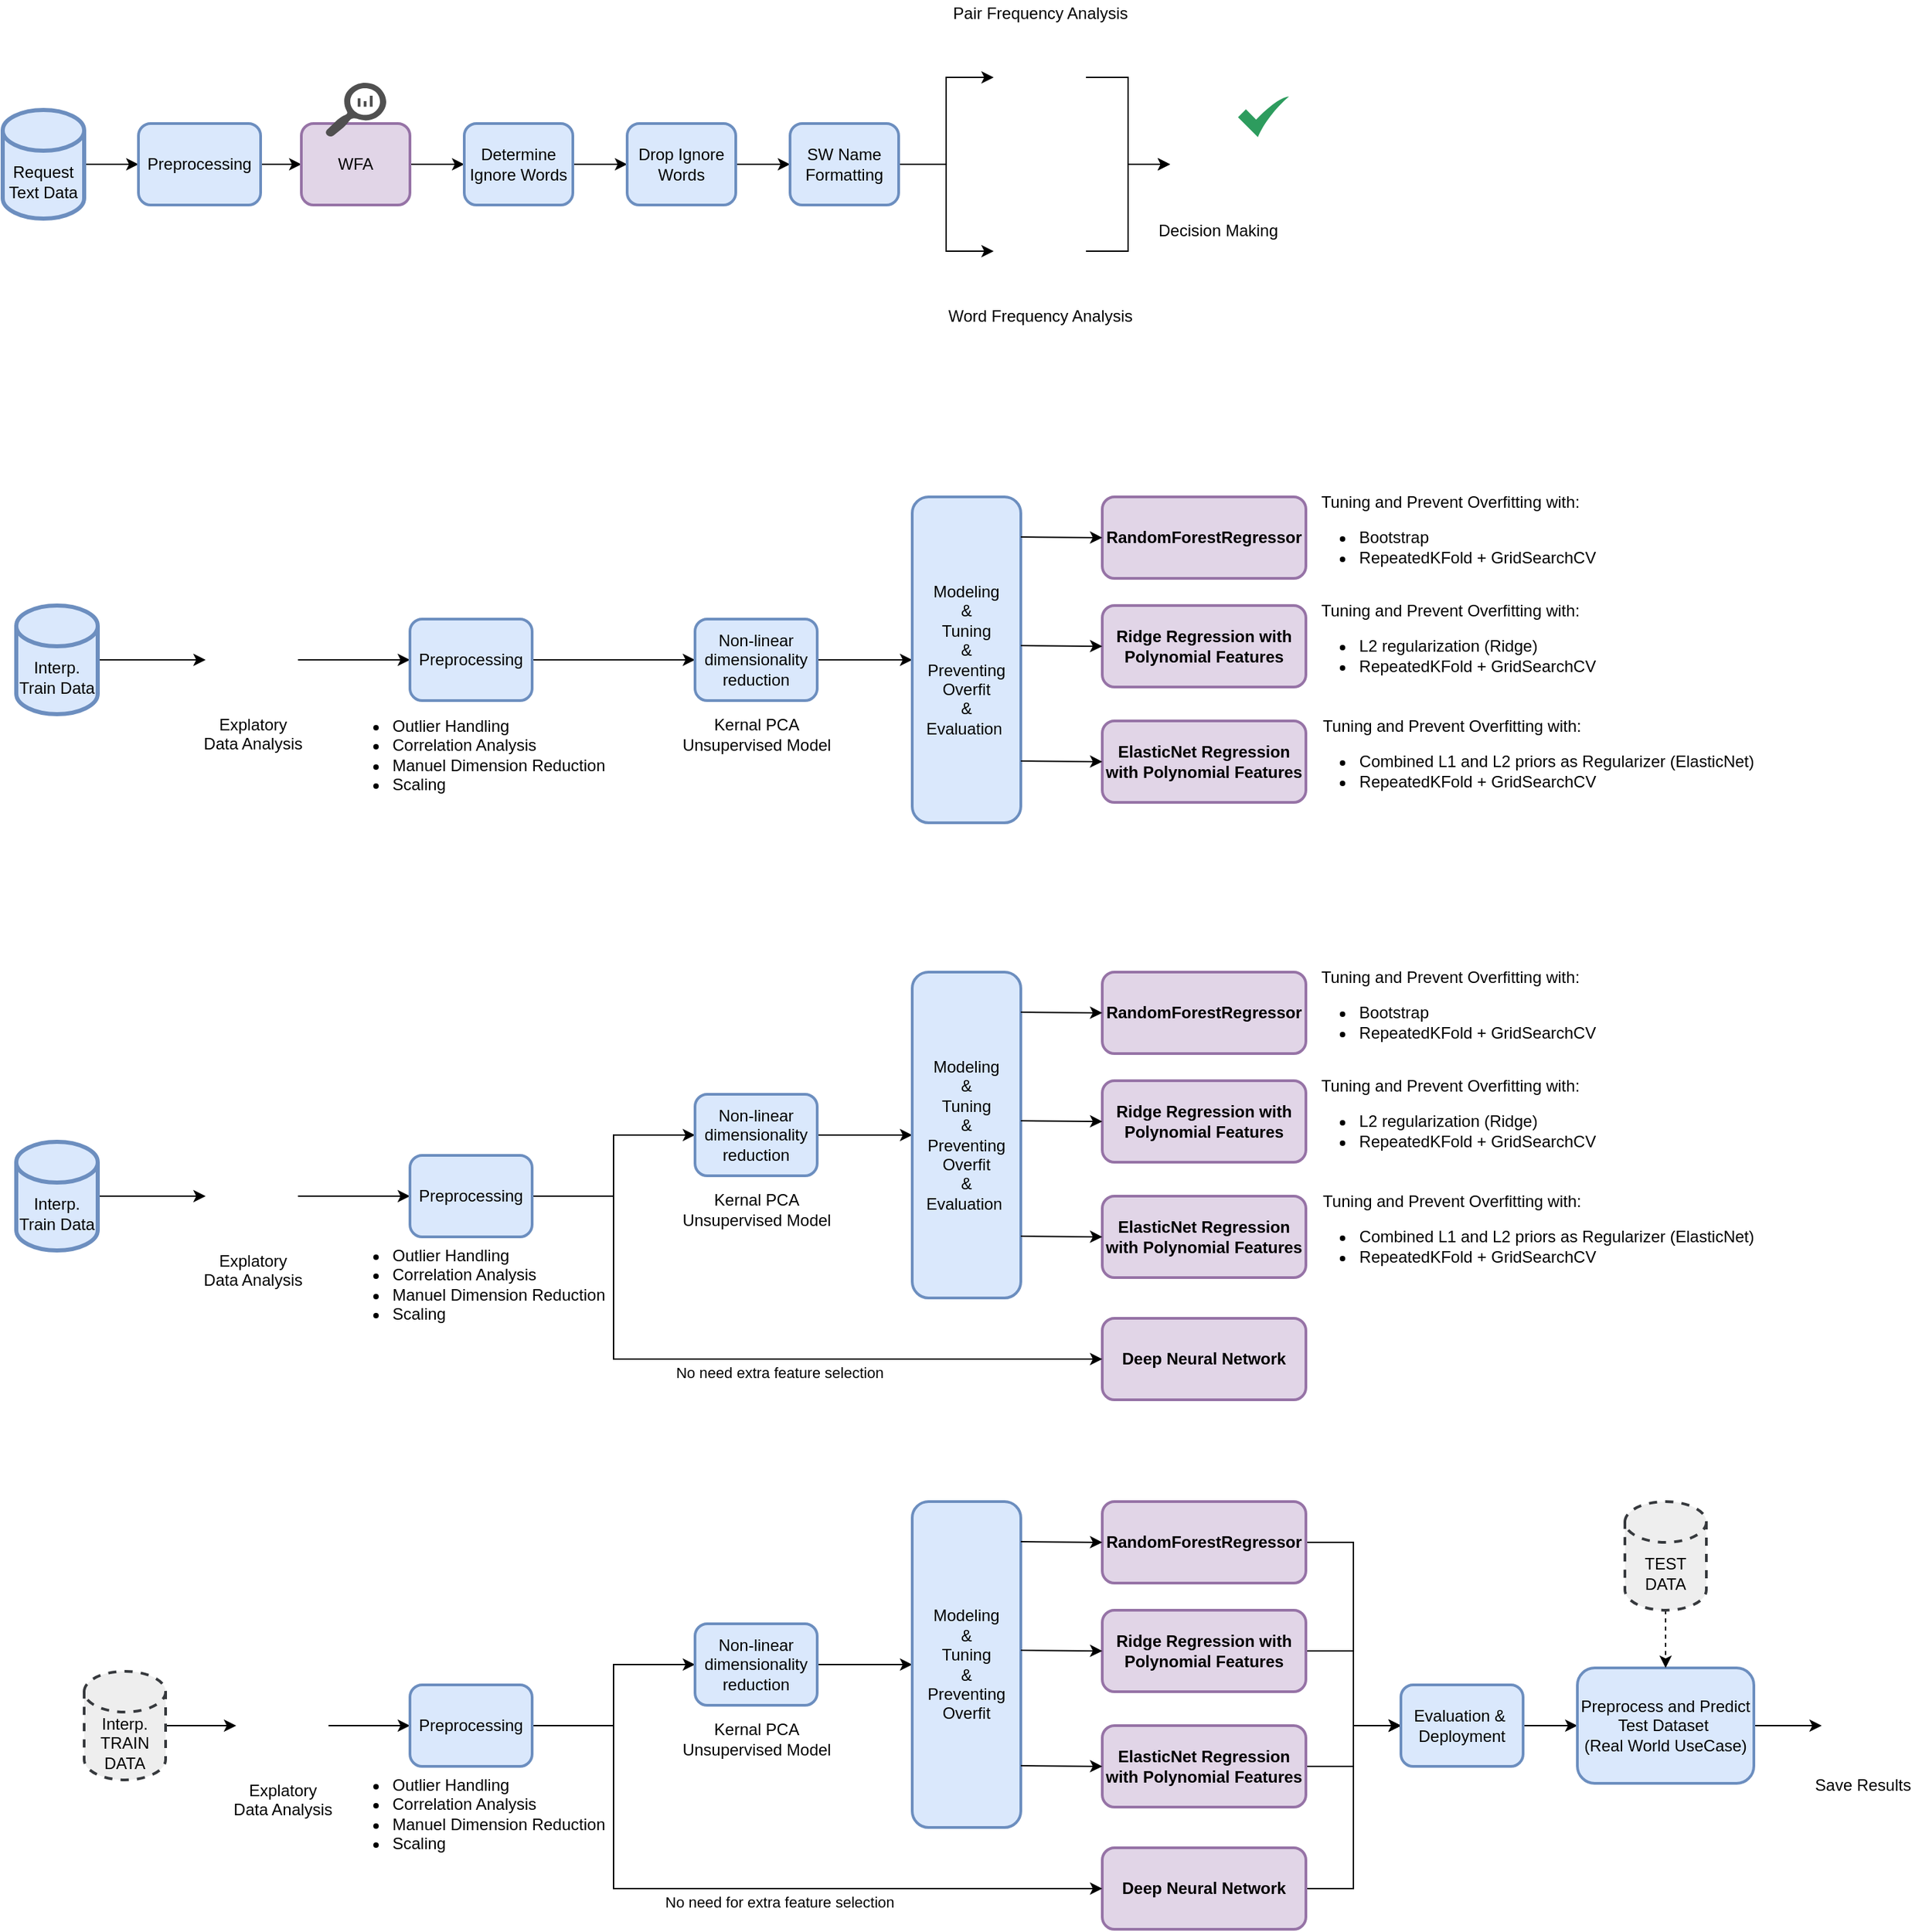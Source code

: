 <mxfile version="15.7.3" type="github">
  <diagram id="saU4nzAp2ynHYXPzJVBw" name="Page-1">
    <mxGraphModel dx="1501" dy="930" grid="1" gridSize="10" guides="1" tooltips="1" connect="1" arrows="1" fold="1" page="1" pageScale="1" pageWidth="827" pageHeight="1169" math="0" shadow="0">
      <root>
        <mxCell id="0" />
        <mxCell id="1" parent="0" />
        <mxCell id="hrQuTuV2ZlKwB52n8Fv6-2" style="edgeStyle=orthogonalEdgeStyle;rounded=0;orthogonalLoop=1;jettySize=auto;html=1;exitX=1;exitY=0.5;exitDx=0;exitDy=0;entryX=0;entryY=0.5;entryDx=0;entryDy=0;exitPerimeter=0;" edge="1" parent="1" source="hrQuTuV2ZlKwB52n8Fv6-14" target="hrQuTuV2ZlKwB52n8Fv6-4">
          <mxGeometry relative="1" as="geometry">
            <mxPoint x="130" y="270" as="sourcePoint" />
          </mxGeometry>
        </mxCell>
        <mxCell id="hrQuTuV2ZlKwB52n8Fv6-3" style="edgeStyle=orthogonalEdgeStyle;rounded=0;orthogonalLoop=1;jettySize=auto;html=1;exitX=1;exitY=0.5;exitDx=0;exitDy=0;entryX=0;entryY=0.5;entryDx=0;entryDy=0;" edge="1" parent="1" source="hrQuTuV2ZlKwB52n8Fv6-4" target="hrQuTuV2ZlKwB52n8Fv6-6">
          <mxGeometry relative="1" as="geometry" />
        </mxCell>
        <mxCell id="hrQuTuV2ZlKwB52n8Fv6-4" value="Preprocessing" style="rounded=1;whiteSpace=wrap;html=1;fillColor=#dae8fc;strokeColor=#6c8ebf;strokeWidth=2;" vertex="1" parent="1">
          <mxGeometry x="140" y="240" width="90" height="60" as="geometry" />
        </mxCell>
        <mxCell id="hrQuTuV2ZlKwB52n8Fv6-5" style="edgeStyle=orthogonalEdgeStyle;rounded=0;orthogonalLoop=1;jettySize=auto;html=1;exitX=1;exitY=0.5;exitDx=0;exitDy=0;entryX=0;entryY=0.5;entryDx=0;entryDy=0;" edge="1" parent="1" source="hrQuTuV2ZlKwB52n8Fv6-6" target="hrQuTuV2ZlKwB52n8Fv6-8">
          <mxGeometry relative="1" as="geometry" />
        </mxCell>
        <mxCell id="hrQuTuV2ZlKwB52n8Fv6-6" value="WFA" style="rounded=1;whiteSpace=wrap;html=1;strokeWidth=2;fillColor=#e1d5e7;strokeColor=#9673a6;" vertex="1" parent="1">
          <mxGeometry x="260" y="240" width="80" height="60" as="geometry" />
        </mxCell>
        <mxCell id="hrQuTuV2ZlKwB52n8Fv6-7" style="edgeStyle=orthogonalEdgeStyle;rounded=0;orthogonalLoop=1;jettySize=auto;html=1;exitX=1;exitY=0.5;exitDx=0;exitDy=0;entryX=0;entryY=0.5;entryDx=0;entryDy=0;" edge="1" parent="1" source="hrQuTuV2ZlKwB52n8Fv6-8" target="hrQuTuV2ZlKwB52n8Fv6-10">
          <mxGeometry relative="1" as="geometry" />
        </mxCell>
        <mxCell id="hrQuTuV2ZlKwB52n8Fv6-8" value="Determine Ignore Words" style="rounded=1;whiteSpace=wrap;html=1;strokeWidth=2;fillColor=#dae8fc;strokeColor=#6c8ebf;" vertex="1" parent="1">
          <mxGeometry x="380" y="240" width="80" height="60" as="geometry" />
        </mxCell>
        <mxCell id="hrQuTuV2ZlKwB52n8Fv6-9" style="edgeStyle=orthogonalEdgeStyle;rounded=0;orthogonalLoop=1;jettySize=auto;html=1;exitX=1;exitY=0.5;exitDx=0;exitDy=0;entryX=0;entryY=0.5;entryDx=0;entryDy=0;" edge="1" parent="1" source="hrQuTuV2ZlKwB52n8Fv6-10" target="hrQuTuV2ZlKwB52n8Fv6-13">
          <mxGeometry relative="1" as="geometry" />
        </mxCell>
        <mxCell id="hrQuTuV2ZlKwB52n8Fv6-10" value="Drop Ignore Words" style="rounded=1;whiteSpace=wrap;html=1;strokeWidth=2;fillColor=#dae8fc;strokeColor=#6c8ebf;" vertex="1" parent="1">
          <mxGeometry x="500" y="240" width="80" height="60" as="geometry" />
        </mxCell>
        <mxCell id="hrQuTuV2ZlKwB52n8Fv6-11" style="edgeStyle=orthogonalEdgeStyle;rounded=0;orthogonalLoop=1;jettySize=auto;html=1;exitX=1;exitY=0.5;exitDx=0;exitDy=0;entryX=0;entryY=0.5;entryDx=0;entryDy=0;" edge="1" parent="1" source="hrQuTuV2ZlKwB52n8Fv6-13" target="hrQuTuV2ZlKwB52n8Fv6-20">
          <mxGeometry relative="1" as="geometry" />
        </mxCell>
        <mxCell id="hrQuTuV2ZlKwB52n8Fv6-12" style="edgeStyle=orthogonalEdgeStyle;rounded=0;orthogonalLoop=1;jettySize=auto;html=1;exitX=1;exitY=0.5;exitDx=0;exitDy=0;entryX=0;entryY=0.5;entryDx=0;entryDy=0;" edge="1" parent="1" source="hrQuTuV2ZlKwB52n8Fv6-13" target="hrQuTuV2ZlKwB52n8Fv6-17">
          <mxGeometry relative="1" as="geometry" />
        </mxCell>
        <mxCell id="hrQuTuV2ZlKwB52n8Fv6-13" value="&lt;span style=&quot;text-align: left&quot;&gt;SW Name Formatting&lt;/span&gt;" style="rounded=1;whiteSpace=wrap;html=1;strokeWidth=2;fillColor=#dae8fc;strokeColor=#6c8ebf;" vertex="1" parent="1">
          <mxGeometry x="620" y="240" width="80" height="60" as="geometry" />
        </mxCell>
        <mxCell id="hrQuTuV2ZlKwB52n8Fv6-14" value="Request Text Data" style="shape=cylinder3;whiteSpace=wrap;html=1;boundedLbl=1;backgroundOutline=1;size=15;fillColor=#dae8fc;strokeColor=#6c8ebf;strokeWidth=3;" vertex="1" parent="1">
          <mxGeometry x="40" y="230" width="60" height="80" as="geometry" />
        </mxCell>
        <mxCell id="hrQuTuV2ZlKwB52n8Fv6-15" value="" style="pointerEvents=1;shadow=0;dashed=0;html=1;strokeColor=none;labelPosition=center;verticalLabelPosition=bottom;verticalAlign=top;align=center;fillColor=#505050;shape=mxgraph.mscae.oms.log_search" vertex="1" parent="1">
          <mxGeometry x="277.5" y="210" width="45" height="40" as="geometry" />
        </mxCell>
        <mxCell id="hrQuTuV2ZlKwB52n8Fv6-16" style="edgeStyle=orthogonalEdgeStyle;rounded=0;orthogonalLoop=1;jettySize=auto;html=1;exitX=1;exitY=0.5;exitDx=0;exitDy=0;entryX=0;entryY=0.5;entryDx=0;entryDy=0;" edge="1" parent="1" source="hrQuTuV2ZlKwB52n8Fv6-17" target="hrQuTuV2ZlKwB52n8Fv6-18">
          <mxGeometry relative="1" as="geometry" />
        </mxCell>
        <mxCell id="hrQuTuV2ZlKwB52n8Fv6-17" value="Word Frequency Analysis" style="shape=image;html=1;verticalAlign=top;verticalLabelPosition=bottom;labelBackgroundColor=#ffffff;imageAspect=0;aspect=fixed;image=https://cdn1.iconfinder.com/data/icons/prettyoffice8/128/Bar-chart.png;strokeWidth=1;" vertex="1" parent="1">
          <mxGeometry x="770" y="300" width="68" height="68" as="geometry" />
        </mxCell>
        <mxCell id="hrQuTuV2ZlKwB52n8Fv6-18" value="Decision Making" style="shape=image;html=1;verticalAlign=top;verticalLabelPosition=bottom;labelBackgroundColor=#ffffff;imageAspect=0;aspect=fixed;image=https://cdn0.iconfinder.com/data/icons/business-startup-10/50/16-128.png;" vertex="1" parent="1">
          <mxGeometry x="900" y="235" width="70" height="70" as="geometry" />
        </mxCell>
        <mxCell id="hrQuTuV2ZlKwB52n8Fv6-19" style="edgeStyle=orthogonalEdgeStyle;rounded=0;orthogonalLoop=1;jettySize=auto;html=1;exitX=1;exitY=0.5;exitDx=0;exitDy=0;" edge="1" parent="1" source="hrQuTuV2ZlKwB52n8Fv6-20" target="hrQuTuV2ZlKwB52n8Fv6-18">
          <mxGeometry relative="1" as="geometry" />
        </mxCell>
        <mxCell id="hrQuTuV2ZlKwB52n8Fv6-20" value="" style="shape=image;html=1;verticalAlign=top;verticalLabelPosition=bottom;labelBackgroundColor=#ffffff;imageAspect=0;aspect=fixed;image=https://cdn1.iconfinder.com/data/icons/prettyoffice8/128/Bar-chart.png" vertex="1" parent="1">
          <mxGeometry x="770" y="172" width="68" height="68" as="geometry" />
        </mxCell>
        <mxCell id="hrQuTuV2ZlKwB52n8Fv6-21" value="&lt;span style=&quot;background-color: rgb(255 , 255 , 255)&quot;&gt;Pair Frequency Analysis&lt;/span&gt;" style="text;html=1;align=center;verticalAlign=middle;resizable=0;points=[];autosize=1;strokeColor=none;fillColor=none;" vertex="1" parent="1">
          <mxGeometry x="734" y="149" width="140" height="20" as="geometry" />
        </mxCell>
        <mxCell id="hrQuTuV2ZlKwB52n8Fv6-22" value="" style="html=1;aspect=fixed;strokeColor=none;shadow=0;align=center;verticalAlign=top;fillColor=#2D9C5E;shape=mxgraph.gcp2.check" vertex="1" parent="1">
          <mxGeometry x="950" y="220" width="37.5" height="30" as="geometry" />
        </mxCell>
        <mxCell id="hrQuTuV2ZlKwB52n8Fv6-25" style="edgeStyle=orthogonalEdgeStyle;rounded=0;orthogonalLoop=1;jettySize=auto;html=1;exitX=1;exitY=0.5;exitDx=0;exitDy=0;exitPerimeter=0;entryX=0;entryY=0.5;entryDx=0;entryDy=0;" edge="1" parent="1" source="hrQuTuV2ZlKwB52n8Fv6-23" target="hrQuTuV2ZlKwB52n8Fv6-24">
          <mxGeometry relative="1" as="geometry" />
        </mxCell>
        <mxCell id="hrQuTuV2ZlKwB52n8Fv6-23" value="Interp.&lt;br&gt;Train Data" style="shape=cylinder3;whiteSpace=wrap;html=1;boundedLbl=1;backgroundOutline=1;size=15;fillColor=#dae8fc;strokeColor=#6c8ebf;strokeWidth=3;" vertex="1" parent="1">
          <mxGeometry x="50" y="990" width="60" height="80" as="geometry" />
        </mxCell>
        <mxCell id="hrQuTuV2ZlKwB52n8Fv6-27" style="edgeStyle=orthogonalEdgeStyle;rounded=0;orthogonalLoop=1;jettySize=auto;html=1;exitX=1;exitY=0.5;exitDx=0;exitDy=0;entryX=0;entryY=0.5;entryDx=0;entryDy=0;" edge="1" parent="1" source="hrQuTuV2ZlKwB52n8Fv6-24" target="hrQuTuV2ZlKwB52n8Fv6-26">
          <mxGeometry relative="1" as="geometry" />
        </mxCell>
        <mxCell id="hrQuTuV2ZlKwB52n8Fv6-24" value="Explatory &lt;br&gt;Data Analysis" style="shape=image;html=1;verticalAlign=top;verticalLabelPosition=bottom;labelBackgroundColor=#ffffff;imageAspect=0;aspect=fixed;image=https://cdn1.iconfinder.com/data/icons/prettyoffice8/128/Bar-chart.png;strokeWidth=1;" vertex="1" parent="1">
          <mxGeometry x="189.5" y="996" width="68" height="68" as="geometry" />
        </mxCell>
        <mxCell id="hrQuTuV2ZlKwB52n8Fv6-33" style="edgeStyle=orthogonalEdgeStyle;rounded=0;orthogonalLoop=1;jettySize=auto;html=1;exitX=1;exitY=0.5;exitDx=0;exitDy=0;" edge="1" parent="1" source="hrQuTuV2ZlKwB52n8Fv6-26" target="hrQuTuV2ZlKwB52n8Fv6-30">
          <mxGeometry relative="1" as="geometry" />
        </mxCell>
        <mxCell id="hrQuTuV2ZlKwB52n8Fv6-26" value="Preprocessing" style="rounded=1;whiteSpace=wrap;html=1;fillColor=#dae8fc;strokeColor=#6c8ebf;strokeWidth=2;" vertex="1" parent="1">
          <mxGeometry x="340" y="1000" width="90" height="60" as="geometry" />
        </mxCell>
        <mxCell id="hrQuTuV2ZlKwB52n8Fv6-28" value="&lt;ul&gt;&lt;li style=&quot;text-align: left&quot;&gt;&lt;span style=&quot;font-size: 12px&quot;&gt;Outlier Handling&lt;/span&gt;&lt;br&gt;&lt;/li&gt;&lt;li style=&quot;text-align: left&quot;&gt;&lt;span style=&quot;font-size: 12px&quot;&gt;Correlation Analysis&lt;/span&gt;&lt;br&gt;&lt;/li&gt;&lt;li style=&quot;text-align: left&quot;&gt;&lt;span style=&quot;font-size: 12px&quot;&gt;Manuel Dimension Reduction&lt;/span&gt;&lt;br&gt;&lt;/li&gt;&lt;li&gt;&lt;div style=&quot;text-align: left&quot;&gt;&lt;span style=&quot;font-size: 12px&quot;&gt;Scaling&lt;/span&gt;&lt;/div&gt;&lt;/li&gt;&lt;/ul&gt;" style="text;html=1;align=center;verticalAlign=middle;resizable=0;points=[];autosize=1;strokeColor=none;fillColor=none;" vertex="1" parent="1">
          <mxGeometry x="280" y="1055" width="210" height="80" as="geometry" />
        </mxCell>
        <mxCell id="hrQuTuV2ZlKwB52n8Fv6-35" style="edgeStyle=orthogonalEdgeStyle;rounded=0;orthogonalLoop=1;jettySize=auto;html=1;exitX=1;exitY=0.5;exitDx=0;exitDy=0;entryX=0;entryY=0.5;entryDx=0;entryDy=0;" edge="1" parent="1" source="hrQuTuV2ZlKwB52n8Fv6-30" target="hrQuTuV2ZlKwB52n8Fv6-34">
          <mxGeometry relative="1" as="geometry" />
        </mxCell>
        <mxCell id="hrQuTuV2ZlKwB52n8Fv6-30" value="&lt;span&gt;Non-linear dimensionality reduction&lt;/span&gt;" style="rounded=1;whiteSpace=wrap;html=1;fillColor=#dae8fc;strokeColor=#6c8ebf;strokeWidth=2;" vertex="1" parent="1">
          <mxGeometry x="550" y="955" width="90" height="60" as="geometry" />
        </mxCell>
        <mxCell id="hrQuTuV2ZlKwB52n8Fv6-32" value="Kernal PCA &lt;br&gt;Unsupervised Model" style="text;html=1;align=center;verticalAlign=middle;resizable=0;points=[];autosize=1;strokeColor=none;fillColor=none;" vertex="1" parent="1">
          <mxGeometry x="535" y="1025" width="120" height="30" as="geometry" />
        </mxCell>
        <mxCell id="hrQuTuV2ZlKwB52n8Fv6-34" value="&lt;span&gt;Modeling &lt;br&gt;&amp;amp; &lt;br&gt;Tuning &lt;br&gt;&amp;amp;&lt;br&gt;Preventing Overfit&lt;br&gt;&amp;amp;&lt;br&gt;Evaluation&amp;nbsp;&lt;/span&gt;" style="rounded=1;whiteSpace=wrap;html=1;fillColor=#dae8fc;strokeColor=#6c8ebf;strokeWidth=2;" vertex="1" parent="1">
          <mxGeometry x="710" y="865" width="80" height="240" as="geometry" />
        </mxCell>
        <mxCell id="hrQuTuV2ZlKwB52n8Fv6-36" value="&lt;b&gt;RandomForestRegressor&lt;/b&gt;" style="rounded=1;whiteSpace=wrap;html=1;strokeWidth=2;fillColor=#e1d5e7;strokeColor=#9673a6;" vertex="1" parent="1">
          <mxGeometry x="850" y="865" width="150" height="60" as="geometry" />
        </mxCell>
        <mxCell id="hrQuTuV2ZlKwB52n8Fv6-38" style="edgeStyle=orthogonalEdgeStyle;rounded=0;orthogonalLoop=1;jettySize=auto;html=1;exitX=1;exitY=0.5;exitDx=0;exitDy=0;entryX=0;entryY=0.5;entryDx=0;entryDy=0;" edge="1" parent="1" target="hrQuTuV2ZlKwB52n8Fv6-36">
          <mxGeometry relative="1" as="geometry">
            <mxPoint x="790" y="894.5" as="sourcePoint" />
            <mxPoint x="830" y="894.5" as="targetPoint" />
          </mxGeometry>
        </mxCell>
        <mxCell id="hrQuTuV2ZlKwB52n8Fv6-39" value="Tuning and Prevent Overfitting with:&lt;br&gt;&lt;div style=&quot;text-align: left&quot;&gt;&lt;ul&gt;&lt;li&gt;&lt;span style=&quot;font-size: 12px&quot;&gt;Bootstrap&amp;nbsp;&lt;/span&gt;&lt;br&gt;&lt;/li&gt;&lt;li&gt;&lt;span style=&quot;font-size: 12px&quot;&gt;RepeatedKFold +&amp;nbsp;GridSearchCV&lt;/span&gt;&lt;br&gt;&lt;/li&gt;&lt;/ul&gt;&lt;/div&gt;" style="text;html=1;align=center;verticalAlign=middle;resizable=0;points=[];autosize=1;strokeColor=none;fillColor=none;" vertex="1" parent="1">
          <mxGeometry x="991" y="860" width="230" height="70" as="geometry" />
        </mxCell>
        <mxCell id="hrQuTuV2ZlKwB52n8Fv6-42" value="&lt;b&gt;Ridge Regression with Polynomial Features&lt;/b&gt;" style="rounded=1;whiteSpace=wrap;html=1;strokeWidth=2;fillColor=#e1d5e7;strokeColor=#9673a6;" vertex="1" parent="1">
          <mxGeometry x="850" y="945" width="150" height="60" as="geometry" />
        </mxCell>
        <mxCell id="hrQuTuV2ZlKwB52n8Fv6-43" style="edgeStyle=orthogonalEdgeStyle;rounded=0;orthogonalLoop=1;jettySize=auto;html=1;exitX=1;exitY=0.5;exitDx=0;exitDy=0;entryX=0;entryY=0.5;entryDx=0;entryDy=0;" edge="1" parent="1" target="hrQuTuV2ZlKwB52n8Fv6-42">
          <mxGeometry relative="1" as="geometry">
            <mxPoint x="790" y="974.5" as="sourcePoint" />
            <mxPoint x="830" y="974.5" as="targetPoint" />
          </mxGeometry>
        </mxCell>
        <mxCell id="hrQuTuV2ZlKwB52n8Fv6-44" value="Tuning and Prevent Overfitting with:&lt;br&gt;&lt;div style=&quot;text-align: left&quot;&gt;&lt;ul&gt;&lt;li&gt;&lt;span style=&quot;font-size: 12px&quot;&gt;L2 regularization (Ridge)&lt;/span&gt;&lt;/li&gt;&lt;li&gt;&lt;span style=&quot;font-size: 12px&quot;&gt;RepeatedKFold +&amp;nbsp;GridSearchCV&lt;/span&gt;&lt;br&gt;&lt;/li&gt;&lt;/ul&gt;&lt;/div&gt;" style="text;html=1;align=center;verticalAlign=middle;resizable=0;points=[];autosize=1;strokeColor=none;fillColor=none;" vertex="1" parent="1">
          <mxGeometry x="991" y="940" width="230" height="70" as="geometry" />
        </mxCell>
        <mxCell id="hrQuTuV2ZlKwB52n8Fv6-45" value="&lt;b&gt;ElasticNet Regression with Polynomial Features&lt;/b&gt;" style="rounded=1;whiteSpace=wrap;html=1;strokeWidth=2;fillColor=#e1d5e7;strokeColor=#9673a6;" vertex="1" parent="1">
          <mxGeometry x="850" y="1030" width="150" height="60" as="geometry" />
        </mxCell>
        <mxCell id="hrQuTuV2ZlKwB52n8Fv6-46" style="edgeStyle=orthogonalEdgeStyle;rounded=0;orthogonalLoop=1;jettySize=auto;html=1;exitX=1;exitY=0.5;exitDx=0;exitDy=0;entryX=0;entryY=0.5;entryDx=0;entryDy=0;" edge="1" parent="1" target="hrQuTuV2ZlKwB52n8Fv6-45">
          <mxGeometry relative="1" as="geometry">
            <mxPoint x="790" y="1059.5" as="sourcePoint" />
            <mxPoint x="830" y="1059.5" as="targetPoint" />
          </mxGeometry>
        </mxCell>
        <mxCell id="hrQuTuV2ZlKwB52n8Fv6-49" value="&lt;div style=&quot;text-align: left&quot;&gt;&lt;span style=&quot;font-size: 12px&quot;&gt;&amp;nbsp; &amp;nbsp; Tuning and Prevent Overfitting with:&lt;/span&gt;&lt;/div&gt;&lt;div&gt;&lt;ul&gt;&lt;li style=&quot;text-align: left&quot;&gt;&lt;span style=&quot;font-size: 12px&quot;&gt;Combined L1 and L2 priors&amp;nbsp;&lt;/span&gt;&lt;span style=&quot;font-size: 12px&quot;&gt;as&amp;nbsp;&lt;/span&gt;&lt;span style=&quot;font-size: 12px&quot;&gt;Regularizer (ElasticNet)&amp;nbsp;&lt;/span&gt;&lt;/li&gt;&lt;li&gt;&lt;div style=&quot;text-align: left&quot;&gt;&lt;span style=&quot;font-size: 12px&quot;&gt;RepeatedKFold +&amp;nbsp;GridSearchCV&lt;/span&gt;&lt;/div&gt;&lt;/li&gt;&lt;/ul&gt;&lt;/div&gt;" style="text;html=1;align=center;verticalAlign=middle;resizable=0;points=[];autosize=1;strokeColor=none;fillColor=none;" vertex="1" parent="1">
          <mxGeometry x="996" y="1025" width="340" height="70" as="geometry" />
        </mxCell>
        <mxCell id="hrQuTuV2ZlKwB52n8Fv6-50" value="&lt;b&gt;Deep Neural Network&lt;/b&gt;" style="rounded=1;whiteSpace=wrap;html=1;strokeWidth=2;fillColor=#e1d5e7;strokeColor=#9673a6;" vertex="1" parent="1">
          <mxGeometry x="850" y="1120" width="150" height="60" as="geometry" />
        </mxCell>
        <mxCell id="hrQuTuV2ZlKwB52n8Fv6-55" style="edgeStyle=orthogonalEdgeStyle;rounded=0;orthogonalLoop=1;jettySize=auto;html=1;" edge="1" parent="1">
          <mxGeometry relative="1" as="geometry">
            <mxPoint x="490" y="1030" as="sourcePoint" />
            <mxPoint x="850" y="1150" as="targetPoint" />
            <Array as="points">
              <mxPoint x="490" y="1150" />
              <mxPoint x="793" y="1150" />
            </Array>
          </mxGeometry>
        </mxCell>
        <mxCell id="hrQuTuV2ZlKwB52n8Fv6-78" value="No need extra feature selection" style="edgeLabel;html=1;align=center;verticalAlign=middle;resizable=0;points=[];" vertex="1" connectable="0" parent="hrQuTuV2ZlKwB52n8Fv6-55">
          <mxGeometry x="0.008" relative="1" as="geometry">
            <mxPoint y="10" as="offset" />
          </mxGeometry>
        </mxCell>
        <mxCell id="hrQuTuV2ZlKwB52n8Fv6-56" style="edgeStyle=orthogonalEdgeStyle;rounded=0;orthogonalLoop=1;jettySize=auto;html=1;exitX=1;exitY=0.5;exitDx=0;exitDy=0;exitPerimeter=0;entryX=0;entryY=0.5;entryDx=0;entryDy=0;" edge="1" parent="1" source="hrQuTuV2ZlKwB52n8Fv6-57" target="hrQuTuV2ZlKwB52n8Fv6-59">
          <mxGeometry relative="1" as="geometry" />
        </mxCell>
        <mxCell id="hrQuTuV2ZlKwB52n8Fv6-57" value="Interp.&lt;br&gt;Train Data" style="shape=cylinder3;whiteSpace=wrap;html=1;boundedLbl=1;backgroundOutline=1;size=15;fillColor=#dae8fc;strokeColor=#6c8ebf;strokeWidth=3;" vertex="1" parent="1">
          <mxGeometry x="50" y="595" width="60" height="80" as="geometry" />
        </mxCell>
        <mxCell id="hrQuTuV2ZlKwB52n8Fv6-58" style="edgeStyle=orthogonalEdgeStyle;rounded=0;orthogonalLoop=1;jettySize=auto;html=1;exitX=1;exitY=0.5;exitDx=0;exitDy=0;entryX=0;entryY=0.5;entryDx=0;entryDy=0;" edge="1" parent="1" source="hrQuTuV2ZlKwB52n8Fv6-59" target="hrQuTuV2ZlKwB52n8Fv6-61">
          <mxGeometry relative="1" as="geometry" />
        </mxCell>
        <mxCell id="hrQuTuV2ZlKwB52n8Fv6-59" value="Explatory &lt;br&gt;Data Analysis" style="shape=image;html=1;verticalAlign=top;verticalLabelPosition=bottom;labelBackgroundColor=#ffffff;imageAspect=0;aspect=fixed;image=https://cdn1.iconfinder.com/data/icons/prettyoffice8/128/Bar-chart.png;strokeWidth=1;" vertex="1" parent="1">
          <mxGeometry x="189.5" y="601" width="68" height="68" as="geometry" />
        </mxCell>
        <mxCell id="hrQuTuV2ZlKwB52n8Fv6-60" style="edgeStyle=orthogonalEdgeStyle;rounded=0;orthogonalLoop=1;jettySize=auto;html=1;exitX=1;exitY=0.5;exitDx=0;exitDy=0;" edge="1" parent="1" source="hrQuTuV2ZlKwB52n8Fv6-61" target="hrQuTuV2ZlKwB52n8Fv6-64">
          <mxGeometry relative="1" as="geometry" />
        </mxCell>
        <mxCell id="hrQuTuV2ZlKwB52n8Fv6-61" value="Preprocessing" style="rounded=1;whiteSpace=wrap;html=1;fillColor=#dae8fc;strokeColor=#6c8ebf;strokeWidth=2;" vertex="1" parent="1">
          <mxGeometry x="340" y="605" width="90" height="60" as="geometry" />
        </mxCell>
        <mxCell id="hrQuTuV2ZlKwB52n8Fv6-62" value="&lt;ul&gt;&lt;li style=&quot;text-align: left&quot;&gt;&lt;span style=&quot;font-size: 12px&quot;&gt;Outlier Handling&lt;/span&gt;&lt;br&gt;&lt;/li&gt;&lt;li style=&quot;text-align: left&quot;&gt;&lt;span style=&quot;font-size: 12px&quot;&gt;Correlation Analysis&lt;/span&gt;&lt;br&gt;&lt;/li&gt;&lt;li style=&quot;text-align: left&quot;&gt;&lt;span style=&quot;font-size: 12px&quot;&gt;Manuel Dimension Reduction&lt;/span&gt;&lt;br&gt;&lt;/li&gt;&lt;li&gt;&lt;div style=&quot;text-align: left&quot;&gt;&lt;span style=&quot;font-size: 12px&quot;&gt;Scaling&lt;/span&gt;&lt;/div&gt;&lt;/li&gt;&lt;/ul&gt;" style="text;html=1;align=center;verticalAlign=middle;resizable=0;points=[];autosize=1;strokeColor=none;fillColor=none;" vertex="1" parent="1">
          <mxGeometry x="280" y="665" width="210" height="80" as="geometry" />
        </mxCell>
        <mxCell id="hrQuTuV2ZlKwB52n8Fv6-63" style="edgeStyle=orthogonalEdgeStyle;rounded=0;orthogonalLoop=1;jettySize=auto;html=1;exitX=1;exitY=0.5;exitDx=0;exitDy=0;entryX=0;entryY=0.5;entryDx=0;entryDy=0;" edge="1" parent="1" source="hrQuTuV2ZlKwB52n8Fv6-64" target="hrQuTuV2ZlKwB52n8Fv6-66">
          <mxGeometry relative="1" as="geometry" />
        </mxCell>
        <mxCell id="hrQuTuV2ZlKwB52n8Fv6-64" value="&lt;span&gt;Non-linear dimensionality reduction&lt;/span&gt;" style="rounded=1;whiteSpace=wrap;html=1;fillColor=#dae8fc;strokeColor=#6c8ebf;strokeWidth=2;" vertex="1" parent="1">
          <mxGeometry x="550" y="605" width="90" height="60" as="geometry" />
        </mxCell>
        <mxCell id="hrQuTuV2ZlKwB52n8Fv6-65" value="Kernal PCA &lt;br&gt;Unsupervised Model" style="text;html=1;align=center;verticalAlign=middle;resizable=0;points=[];autosize=1;strokeColor=none;fillColor=none;" vertex="1" parent="1">
          <mxGeometry x="535" y="675" width="120" height="30" as="geometry" />
        </mxCell>
        <mxCell id="hrQuTuV2ZlKwB52n8Fv6-66" value="&lt;span&gt;Modeling &lt;br&gt;&amp;amp; &lt;br&gt;Tuning &lt;br&gt;&amp;amp;&lt;br&gt;Preventing Overfit&lt;br&gt;&amp;amp;&lt;br&gt;Evaluation&amp;nbsp;&lt;/span&gt;" style="rounded=1;whiteSpace=wrap;html=1;fillColor=#dae8fc;strokeColor=#6c8ebf;strokeWidth=2;" vertex="1" parent="1">
          <mxGeometry x="710" y="515" width="80" height="240" as="geometry" />
        </mxCell>
        <mxCell id="hrQuTuV2ZlKwB52n8Fv6-67" value="&lt;b&gt;RandomForestRegressor&lt;/b&gt;" style="rounded=1;whiteSpace=wrap;html=1;strokeWidth=2;fillColor=#e1d5e7;strokeColor=#9673a6;" vertex="1" parent="1">
          <mxGeometry x="850" y="515" width="150" height="60" as="geometry" />
        </mxCell>
        <mxCell id="hrQuTuV2ZlKwB52n8Fv6-68" style="edgeStyle=orthogonalEdgeStyle;rounded=0;orthogonalLoop=1;jettySize=auto;html=1;exitX=1;exitY=0.5;exitDx=0;exitDy=0;entryX=0;entryY=0.5;entryDx=0;entryDy=0;" edge="1" parent="1" target="hrQuTuV2ZlKwB52n8Fv6-67">
          <mxGeometry relative="1" as="geometry">
            <mxPoint x="790" y="544.5" as="sourcePoint" />
            <mxPoint x="830" y="544.5" as="targetPoint" />
          </mxGeometry>
        </mxCell>
        <mxCell id="hrQuTuV2ZlKwB52n8Fv6-69" value="Tuning and Prevent Overfitting with:&lt;br&gt;&lt;div style=&quot;text-align: left&quot;&gt;&lt;ul&gt;&lt;li&gt;&lt;span style=&quot;font-size: 12px&quot;&gt;Bootstrap&amp;nbsp;&lt;/span&gt;&lt;br&gt;&lt;/li&gt;&lt;li&gt;&lt;span style=&quot;font-size: 12px&quot;&gt;RepeatedKFold +&amp;nbsp;GridSearchCV&lt;/span&gt;&lt;br&gt;&lt;/li&gt;&lt;/ul&gt;&lt;/div&gt;" style="text;html=1;align=center;verticalAlign=middle;resizable=0;points=[];autosize=1;strokeColor=none;fillColor=none;" vertex="1" parent="1">
          <mxGeometry x="991" y="510" width="230" height="70" as="geometry" />
        </mxCell>
        <mxCell id="hrQuTuV2ZlKwB52n8Fv6-70" value="&lt;b&gt;Ridge Regression with Polynomial Features&lt;/b&gt;" style="rounded=1;whiteSpace=wrap;html=1;strokeWidth=2;fillColor=#e1d5e7;strokeColor=#9673a6;" vertex="1" parent="1">
          <mxGeometry x="850" y="595" width="150" height="60" as="geometry" />
        </mxCell>
        <mxCell id="hrQuTuV2ZlKwB52n8Fv6-71" style="edgeStyle=orthogonalEdgeStyle;rounded=0;orthogonalLoop=1;jettySize=auto;html=1;exitX=1;exitY=0.5;exitDx=0;exitDy=0;entryX=0;entryY=0.5;entryDx=0;entryDy=0;" edge="1" parent="1" target="hrQuTuV2ZlKwB52n8Fv6-70">
          <mxGeometry relative="1" as="geometry">
            <mxPoint x="790" y="624.5" as="sourcePoint" />
            <mxPoint x="830" y="624.5" as="targetPoint" />
          </mxGeometry>
        </mxCell>
        <mxCell id="hrQuTuV2ZlKwB52n8Fv6-72" value="Tuning and Prevent Overfitting with:&lt;br&gt;&lt;div style=&quot;text-align: left&quot;&gt;&lt;ul&gt;&lt;li&gt;&lt;span style=&quot;font-size: 12px&quot;&gt;L2 regularization (Ridge)&lt;/span&gt;&lt;/li&gt;&lt;li&gt;&lt;span style=&quot;font-size: 12px&quot;&gt;RepeatedKFold +&amp;nbsp;GridSearchCV&lt;/span&gt;&lt;br&gt;&lt;/li&gt;&lt;/ul&gt;&lt;/div&gt;" style="text;html=1;align=center;verticalAlign=middle;resizable=0;points=[];autosize=1;strokeColor=none;fillColor=none;" vertex="1" parent="1">
          <mxGeometry x="991" y="590" width="230" height="70" as="geometry" />
        </mxCell>
        <mxCell id="hrQuTuV2ZlKwB52n8Fv6-73" value="&lt;b&gt;ElasticNet Regression with Polynomial Features&lt;/b&gt;" style="rounded=1;whiteSpace=wrap;html=1;strokeWidth=2;fillColor=#e1d5e7;strokeColor=#9673a6;" vertex="1" parent="1">
          <mxGeometry x="850" y="680" width="150" height="60" as="geometry" />
        </mxCell>
        <mxCell id="hrQuTuV2ZlKwB52n8Fv6-74" style="edgeStyle=orthogonalEdgeStyle;rounded=0;orthogonalLoop=1;jettySize=auto;html=1;exitX=1;exitY=0.5;exitDx=0;exitDy=0;entryX=0;entryY=0.5;entryDx=0;entryDy=0;" edge="1" parent="1" target="hrQuTuV2ZlKwB52n8Fv6-73">
          <mxGeometry relative="1" as="geometry">
            <mxPoint x="790" y="709.5" as="sourcePoint" />
            <mxPoint x="830" y="709.5" as="targetPoint" />
          </mxGeometry>
        </mxCell>
        <mxCell id="hrQuTuV2ZlKwB52n8Fv6-75" value="&lt;div style=&quot;text-align: left&quot;&gt;&lt;span style=&quot;font-size: 12px&quot;&gt;&amp;nbsp; &amp;nbsp; Tuning and Prevent Overfitting with:&lt;/span&gt;&lt;/div&gt;&lt;div&gt;&lt;ul&gt;&lt;li style=&quot;text-align: left&quot;&gt;&lt;span style=&quot;font-size: 12px&quot;&gt;Combined L1 and L2 priors&amp;nbsp;&lt;/span&gt;&lt;span style=&quot;font-size: 12px&quot;&gt;as&amp;nbsp;&lt;/span&gt;&lt;span style=&quot;font-size: 12px&quot;&gt;Regularizer (ElasticNet)&amp;nbsp;&lt;/span&gt;&lt;/li&gt;&lt;li&gt;&lt;div style=&quot;text-align: left&quot;&gt;&lt;span style=&quot;font-size: 12px&quot;&gt;RepeatedKFold +&amp;nbsp;GridSearchCV&lt;/span&gt;&lt;/div&gt;&lt;/li&gt;&lt;/ul&gt;&lt;/div&gt;" style="text;html=1;align=center;verticalAlign=middle;resizable=0;points=[];autosize=1;strokeColor=none;fillColor=none;" vertex="1" parent="1">
          <mxGeometry x="996" y="675" width="340" height="70" as="geometry" />
        </mxCell>
        <mxCell id="hrQuTuV2ZlKwB52n8Fv6-79" style="edgeStyle=orthogonalEdgeStyle;rounded=0;orthogonalLoop=1;jettySize=auto;html=1;exitX=1;exitY=0.5;exitDx=0;exitDy=0;exitPerimeter=0;entryX=0;entryY=0.5;entryDx=0;entryDy=0;" edge="1" parent="1" source="hrQuTuV2ZlKwB52n8Fv6-80" target="hrQuTuV2ZlKwB52n8Fv6-82">
          <mxGeometry relative="1" as="geometry" />
        </mxCell>
        <mxCell id="hrQuTuV2ZlKwB52n8Fv6-80" value="Interp.&lt;br&gt;TRAIN DATA" style="shape=cylinder3;whiteSpace=wrap;html=1;boundedLbl=1;backgroundOutline=1;size=15;fillColor=#eeeeee;strokeColor=#36393d;strokeWidth=2;dashed=1;" vertex="1" parent="1">
          <mxGeometry x="100" y="1380" width="60" height="80" as="geometry" />
        </mxCell>
        <mxCell id="hrQuTuV2ZlKwB52n8Fv6-81" style="edgeStyle=orthogonalEdgeStyle;rounded=0;orthogonalLoop=1;jettySize=auto;html=1;exitX=1;exitY=0.5;exitDx=0;exitDy=0;entryX=0;entryY=0.5;entryDx=0;entryDy=0;" edge="1" parent="1" source="hrQuTuV2ZlKwB52n8Fv6-82" target="hrQuTuV2ZlKwB52n8Fv6-84">
          <mxGeometry relative="1" as="geometry" />
        </mxCell>
        <mxCell id="hrQuTuV2ZlKwB52n8Fv6-82" value="Explatory &lt;br&gt;Data Analysis" style="shape=image;html=1;verticalAlign=top;verticalLabelPosition=bottom;labelBackgroundColor=#ffffff;imageAspect=0;aspect=fixed;image=https://cdn1.iconfinder.com/data/icons/prettyoffice8/128/Bar-chart.png;strokeWidth=1;" vertex="1" parent="1">
          <mxGeometry x="212" y="1386" width="68" height="68" as="geometry" />
        </mxCell>
        <mxCell id="hrQuTuV2ZlKwB52n8Fv6-83" style="edgeStyle=orthogonalEdgeStyle;rounded=0;orthogonalLoop=1;jettySize=auto;html=1;exitX=1;exitY=0.5;exitDx=0;exitDy=0;" edge="1" parent="1" source="hrQuTuV2ZlKwB52n8Fv6-84" target="hrQuTuV2ZlKwB52n8Fv6-87">
          <mxGeometry relative="1" as="geometry" />
        </mxCell>
        <mxCell id="hrQuTuV2ZlKwB52n8Fv6-84" value="Preprocessing" style="rounded=1;whiteSpace=wrap;html=1;fillColor=#dae8fc;strokeColor=#6c8ebf;strokeWidth=2;" vertex="1" parent="1">
          <mxGeometry x="340" y="1390" width="90" height="60" as="geometry" />
        </mxCell>
        <mxCell id="hrQuTuV2ZlKwB52n8Fv6-85" value="&lt;ul&gt;&lt;li style=&quot;text-align: left&quot;&gt;&lt;span style=&quot;font-size: 12px&quot;&gt;Outlier Handling&lt;/span&gt;&lt;br&gt;&lt;/li&gt;&lt;li style=&quot;text-align: left&quot;&gt;&lt;span style=&quot;font-size: 12px&quot;&gt;Correlation Analysis&lt;/span&gt;&lt;br&gt;&lt;/li&gt;&lt;li style=&quot;text-align: left&quot;&gt;&lt;span style=&quot;font-size: 12px&quot;&gt;Manuel Dimension Reduction&lt;/span&gt;&lt;br&gt;&lt;/li&gt;&lt;li&gt;&lt;div style=&quot;text-align: left&quot;&gt;&lt;span style=&quot;font-size: 12px&quot;&gt;Scaling&lt;/span&gt;&lt;/div&gt;&lt;/li&gt;&lt;/ul&gt;" style="text;html=1;align=center;verticalAlign=middle;resizable=0;points=[];autosize=1;strokeColor=none;fillColor=none;" vertex="1" parent="1">
          <mxGeometry x="280" y="1445" width="210" height="80" as="geometry" />
        </mxCell>
        <mxCell id="hrQuTuV2ZlKwB52n8Fv6-86" style="edgeStyle=orthogonalEdgeStyle;rounded=0;orthogonalLoop=1;jettySize=auto;html=1;exitX=1;exitY=0.5;exitDx=0;exitDy=0;entryX=0;entryY=0.5;entryDx=0;entryDy=0;" edge="1" parent="1" source="hrQuTuV2ZlKwB52n8Fv6-87" target="hrQuTuV2ZlKwB52n8Fv6-89">
          <mxGeometry relative="1" as="geometry" />
        </mxCell>
        <mxCell id="hrQuTuV2ZlKwB52n8Fv6-87" value="&lt;span&gt;Non-linear dimensionality reduction&lt;/span&gt;" style="rounded=1;whiteSpace=wrap;html=1;fillColor=#dae8fc;strokeColor=#6c8ebf;strokeWidth=2;" vertex="1" parent="1">
          <mxGeometry x="550" y="1345" width="90" height="60" as="geometry" />
        </mxCell>
        <mxCell id="hrQuTuV2ZlKwB52n8Fv6-88" value="Kernal PCA &lt;br&gt;Unsupervised Model" style="text;html=1;align=center;verticalAlign=middle;resizable=0;points=[];autosize=1;strokeColor=none;fillColor=none;" vertex="1" parent="1">
          <mxGeometry x="535" y="1415" width="120" height="30" as="geometry" />
        </mxCell>
        <mxCell id="hrQuTuV2ZlKwB52n8Fv6-89" value="&lt;span&gt;Modeling &lt;br&gt;&amp;amp; &lt;br&gt;Tuning &lt;br&gt;&amp;amp;&lt;br&gt;Preventing Overfit&lt;br&gt;&lt;/span&gt;" style="rounded=1;whiteSpace=wrap;html=1;fillColor=#dae8fc;strokeColor=#6c8ebf;strokeWidth=2;" vertex="1" parent="1">
          <mxGeometry x="710" y="1255" width="80" height="240" as="geometry" />
        </mxCell>
        <mxCell id="hrQuTuV2ZlKwB52n8Fv6-104" style="edgeStyle=orthogonalEdgeStyle;rounded=0;orthogonalLoop=1;jettySize=auto;html=1;exitX=1;exitY=0.5;exitDx=0;exitDy=0;entryX=0;entryY=0.5;entryDx=0;entryDy=0;" edge="1" parent="1" source="hrQuTuV2ZlKwB52n8Fv6-90" target="hrQuTuV2ZlKwB52n8Fv6-103">
          <mxGeometry relative="1" as="geometry" />
        </mxCell>
        <mxCell id="hrQuTuV2ZlKwB52n8Fv6-90" value="&lt;b&gt;RandomForestRegressor&lt;/b&gt;" style="rounded=1;whiteSpace=wrap;html=1;strokeWidth=2;fillColor=#e1d5e7;strokeColor=#9673a6;" vertex="1" parent="1">
          <mxGeometry x="850" y="1255" width="150" height="60" as="geometry" />
        </mxCell>
        <mxCell id="hrQuTuV2ZlKwB52n8Fv6-91" style="edgeStyle=orthogonalEdgeStyle;rounded=0;orthogonalLoop=1;jettySize=auto;html=1;exitX=1;exitY=0.5;exitDx=0;exitDy=0;entryX=0;entryY=0.5;entryDx=0;entryDy=0;" edge="1" parent="1" target="hrQuTuV2ZlKwB52n8Fv6-90">
          <mxGeometry relative="1" as="geometry">
            <mxPoint x="790" y="1284.5" as="sourcePoint" />
            <mxPoint x="830" y="1284.5" as="targetPoint" />
          </mxGeometry>
        </mxCell>
        <mxCell id="hrQuTuV2ZlKwB52n8Fv6-105" style="edgeStyle=orthogonalEdgeStyle;rounded=0;orthogonalLoop=1;jettySize=auto;html=1;exitX=1;exitY=0.5;exitDx=0;exitDy=0;entryX=0;entryY=0.5;entryDx=0;entryDy=0;" edge="1" parent="1" source="hrQuTuV2ZlKwB52n8Fv6-93" target="hrQuTuV2ZlKwB52n8Fv6-103">
          <mxGeometry relative="1" as="geometry" />
        </mxCell>
        <mxCell id="hrQuTuV2ZlKwB52n8Fv6-93" value="&lt;b&gt;Ridge Regression with Polynomial Features&lt;/b&gt;" style="rounded=1;whiteSpace=wrap;html=1;strokeWidth=2;fillColor=#e1d5e7;strokeColor=#9673a6;" vertex="1" parent="1">
          <mxGeometry x="850" y="1335" width="150" height="60" as="geometry" />
        </mxCell>
        <mxCell id="hrQuTuV2ZlKwB52n8Fv6-94" style="edgeStyle=orthogonalEdgeStyle;rounded=0;orthogonalLoop=1;jettySize=auto;html=1;exitX=1;exitY=0.5;exitDx=0;exitDy=0;entryX=0;entryY=0.5;entryDx=0;entryDy=0;" edge="1" parent="1" target="hrQuTuV2ZlKwB52n8Fv6-93">
          <mxGeometry relative="1" as="geometry">
            <mxPoint x="790" y="1364.5" as="sourcePoint" />
            <mxPoint x="830" y="1364.5" as="targetPoint" />
          </mxGeometry>
        </mxCell>
        <mxCell id="hrQuTuV2ZlKwB52n8Fv6-106" style="edgeStyle=orthogonalEdgeStyle;rounded=0;orthogonalLoop=1;jettySize=auto;html=1;exitX=1;exitY=0.5;exitDx=0;exitDy=0;entryX=0;entryY=0.5;entryDx=0;entryDy=0;" edge="1" parent="1" source="hrQuTuV2ZlKwB52n8Fv6-96" target="hrQuTuV2ZlKwB52n8Fv6-103">
          <mxGeometry relative="1" as="geometry" />
        </mxCell>
        <mxCell id="hrQuTuV2ZlKwB52n8Fv6-96" value="&lt;b&gt;ElasticNet Regression with Polynomial Features&lt;/b&gt;" style="rounded=1;whiteSpace=wrap;html=1;strokeWidth=2;fillColor=#e1d5e7;strokeColor=#9673a6;" vertex="1" parent="1">
          <mxGeometry x="850" y="1420" width="150" height="60" as="geometry" />
        </mxCell>
        <mxCell id="hrQuTuV2ZlKwB52n8Fv6-97" style="edgeStyle=orthogonalEdgeStyle;rounded=0;orthogonalLoop=1;jettySize=auto;html=1;exitX=1;exitY=0.5;exitDx=0;exitDy=0;entryX=0;entryY=0.5;entryDx=0;entryDy=0;" edge="1" parent="1" target="hrQuTuV2ZlKwB52n8Fv6-96">
          <mxGeometry relative="1" as="geometry">
            <mxPoint x="790" y="1449.5" as="sourcePoint" />
            <mxPoint x="830" y="1449.5" as="targetPoint" />
          </mxGeometry>
        </mxCell>
        <mxCell id="hrQuTuV2ZlKwB52n8Fv6-107" style="edgeStyle=orthogonalEdgeStyle;rounded=0;orthogonalLoop=1;jettySize=auto;html=1;exitX=1;exitY=0.5;exitDx=0;exitDy=0;entryX=0;entryY=0.5;entryDx=0;entryDy=0;" edge="1" parent="1" source="hrQuTuV2ZlKwB52n8Fv6-99" target="hrQuTuV2ZlKwB52n8Fv6-103">
          <mxGeometry relative="1" as="geometry" />
        </mxCell>
        <mxCell id="hrQuTuV2ZlKwB52n8Fv6-99" value="&lt;b&gt;Deep Neural Network&lt;/b&gt;" style="rounded=1;whiteSpace=wrap;html=1;strokeWidth=2;fillColor=#e1d5e7;strokeColor=#9673a6;" vertex="1" parent="1">
          <mxGeometry x="850" y="1510" width="150" height="60" as="geometry" />
        </mxCell>
        <mxCell id="hrQuTuV2ZlKwB52n8Fv6-100" style="edgeStyle=orthogonalEdgeStyle;rounded=0;orthogonalLoop=1;jettySize=auto;html=1;" edge="1" parent="1">
          <mxGeometry relative="1" as="geometry">
            <mxPoint x="490" y="1420" as="sourcePoint" />
            <mxPoint x="850" y="1540" as="targetPoint" />
            <Array as="points">
              <mxPoint x="490" y="1540" />
              <mxPoint x="793" y="1540" />
            </Array>
          </mxGeometry>
        </mxCell>
        <mxCell id="hrQuTuV2ZlKwB52n8Fv6-101" value="No need for extra feature selection" style="edgeLabel;html=1;align=center;verticalAlign=middle;resizable=0;points=[];" vertex="1" connectable="0" parent="hrQuTuV2ZlKwB52n8Fv6-100">
          <mxGeometry x="0.008" relative="1" as="geometry">
            <mxPoint y="10" as="offset" />
          </mxGeometry>
        </mxCell>
        <mxCell id="hrQuTuV2ZlKwB52n8Fv6-109" style="edgeStyle=orthogonalEdgeStyle;rounded=0;orthogonalLoop=1;jettySize=auto;html=1;exitX=1;exitY=0.5;exitDx=0;exitDy=0;entryX=0;entryY=0.5;entryDx=0;entryDy=0;" edge="1" parent="1" source="hrQuTuV2ZlKwB52n8Fv6-103" target="hrQuTuV2ZlKwB52n8Fv6-108">
          <mxGeometry relative="1" as="geometry" />
        </mxCell>
        <mxCell id="hrQuTuV2ZlKwB52n8Fv6-103" value="Evaluation &amp;amp;&amp;nbsp;&lt;br&gt;Deployment" style="rounded=1;whiteSpace=wrap;html=1;fillColor=#dae8fc;strokeColor=#6c8ebf;strokeWidth=2;" vertex="1" parent="1">
          <mxGeometry x="1070" y="1390" width="90" height="60" as="geometry" />
        </mxCell>
        <mxCell id="hrQuTuV2ZlKwB52n8Fv6-114" style="edgeStyle=orthogonalEdgeStyle;rounded=0;orthogonalLoop=1;jettySize=auto;html=1;exitX=1;exitY=0.5;exitDx=0;exitDy=0;" edge="1" parent="1" source="hrQuTuV2ZlKwB52n8Fv6-108" target="hrQuTuV2ZlKwB52n8Fv6-112">
          <mxGeometry relative="1" as="geometry" />
        </mxCell>
        <mxCell id="hrQuTuV2ZlKwB52n8Fv6-108" value="Preprocess and Predict Test Dataset&amp;nbsp;&lt;br&gt;(Real World UseCase)" style="rounded=1;whiteSpace=wrap;html=1;fillColor=#dae8fc;strokeColor=#6c8ebf;strokeWidth=2;" vertex="1" parent="1">
          <mxGeometry x="1200" y="1377.5" width="130" height="85" as="geometry" />
        </mxCell>
        <mxCell id="hrQuTuV2ZlKwB52n8Fv6-111" style="edgeStyle=orthogonalEdgeStyle;rounded=0;orthogonalLoop=1;jettySize=auto;html=1;exitX=0.5;exitY=1;exitDx=0;exitDy=0;exitPerimeter=0;entryX=0.5;entryY=0;entryDx=0;entryDy=0;dashed=1;" edge="1" parent="1" source="hrQuTuV2ZlKwB52n8Fv6-110" target="hrQuTuV2ZlKwB52n8Fv6-108">
          <mxGeometry relative="1" as="geometry" />
        </mxCell>
        <mxCell id="hrQuTuV2ZlKwB52n8Fv6-110" value="TEST DATA" style="shape=cylinder3;whiteSpace=wrap;html=1;boundedLbl=1;backgroundOutline=1;size=15;fillColor=#eeeeee;strokeColor=#36393d;strokeWidth=2;dashed=1;" vertex="1" parent="1">
          <mxGeometry x="1235" y="1255" width="60" height="80" as="geometry" />
        </mxCell>
        <mxCell id="hrQuTuV2ZlKwB52n8Fv6-112" value="Save Results" style="shape=image;html=1;verticalAlign=top;verticalLabelPosition=bottom;labelBackgroundColor=#ffffff;imageAspect=0;aspect=fixed;image=https://cdn3.iconfinder.com/data/icons/document-icons-2/30/647702-excel-128.png" vertex="1" parent="1">
          <mxGeometry x="1380" y="1390" width="60" height="60" as="geometry" />
        </mxCell>
      </root>
    </mxGraphModel>
  </diagram>
</mxfile>
